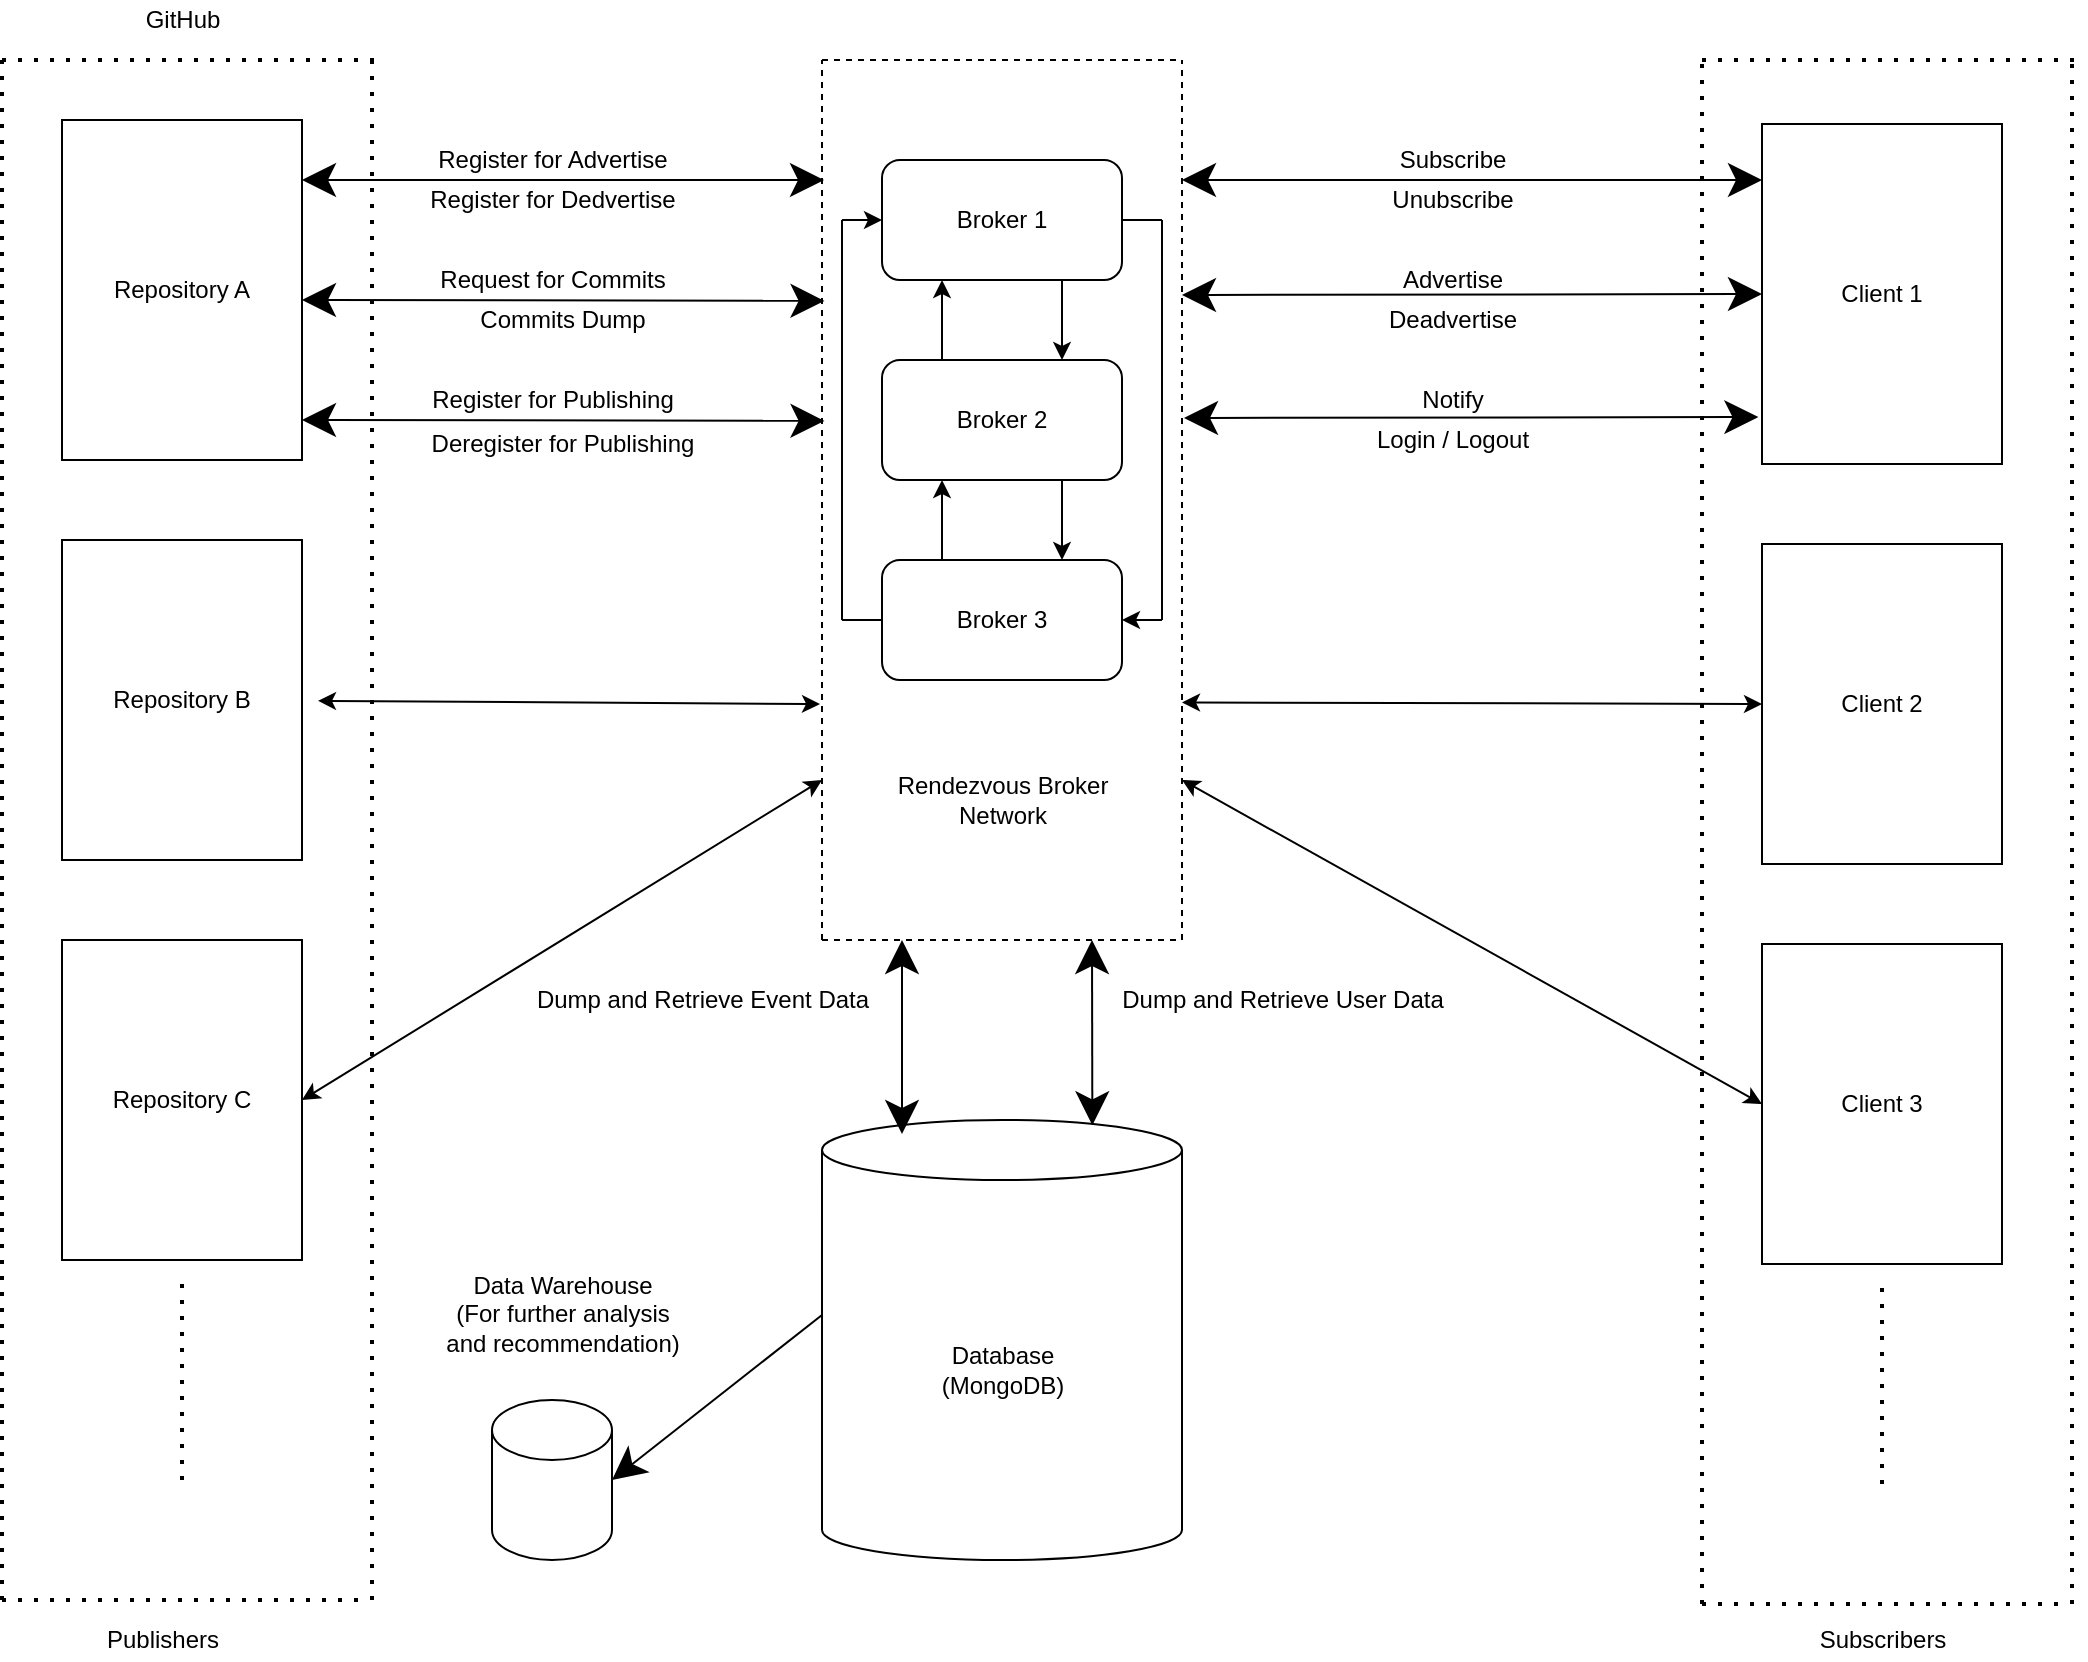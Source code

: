 <mxfile version="15.5.8" type="device"><diagram id="5i_JeaVVoth2f6koDLTo" name="Page-1"><mxGraphModel dx="1351" dy="837" grid="1" gridSize="10" guides="1" tooltips="1" connect="1" arrows="1" fold="1" page="1" pageScale="1" pageWidth="1100" pageHeight="850" math="0" shadow="0"><root><mxCell id="0"/><mxCell id="1" parent="0"/><mxCell id="8Oj2IK2HhneeiTwUoJJP-1" value="Repository A" style="rounded=0;whiteSpace=wrap;html=1;hachureGap=4;pointerEvents=0;" parent="1" vertex="1"><mxGeometry x="60" y="70" width="120" height="170" as="geometry"/></mxCell><mxCell id="8Oj2IK2HhneeiTwUoJJP-2" value="Repository B" style="rounded=0;whiteSpace=wrap;html=1;hachureGap=4;pointerEvents=0;" parent="1" vertex="1"><mxGeometry x="60" y="280" width="120" height="160" as="geometry"/></mxCell><mxCell id="8Oj2IK2HhneeiTwUoJJP-3" value="Repository C" style="rounded=0;whiteSpace=wrap;html=1;hachureGap=4;pointerEvents=0;" parent="1" vertex="1"><mxGeometry x="60" y="480" width="120" height="160" as="geometry"/></mxCell><mxCell id="8Oj2IK2HhneeiTwUoJJP-5" value="" style="endArrow=none;dashed=1;html=1;dashPattern=1 3;strokeWidth=2;startSize=14;endSize=14;sourcePerimeterSpacing=8;targetPerimeterSpacing=8;" parent="1" edge="1"><mxGeometry width="50" height="50" relative="1" as="geometry"><mxPoint x="30" y="810" as="sourcePoint"/><mxPoint x="30" y="40" as="targetPoint"/></mxGeometry></mxCell><mxCell id="8Oj2IK2HhneeiTwUoJJP-6" value="" style="endArrow=none;dashed=1;html=1;dashPattern=1 3;strokeWidth=2;startSize=14;endSize=14;sourcePerimeterSpacing=8;targetPerimeterSpacing=8;" parent="1" edge="1"><mxGeometry width="50" height="50" relative="1" as="geometry"><mxPoint x="215" y="810" as="sourcePoint"/><mxPoint x="215" y="35" as="targetPoint"/></mxGeometry></mxCell><mxCell id="8Oj2IK2HhneeiTwUoJJP-7" value="" style="endArrow=none;dashed=1;html=1;dashPattern=1 3;strokeWidth=2;startSize=14;endSize=14;sourcePerimeterSpacing=8;targetPerimeterSpacing=8;" parent="1" edge="1"><mxGeometry width="50" height="50" relative="1" as="geometry"><mxPoint x="30" y="810" as="sourcePoint"/><mxPoint x="210" y="810" as="targetPoint"/></mxGeometry></mxCell><mxCell id="8Oj2IK2HhneeiTwUoJJP-8" value="" style="endArrow=none;dashed=1;html=1;dashPattern=1 3;strokeWidth=2;startSize=14;endSize=14;sourcePerimeterSpacing=8;targetPerimeterSpacing=8;" parent="1" edge="1"><mxGeometry width="50" height="50" relative="1" as="geometry"><mxPoint x="30" y="40" as="sourcePoint"/><mxPoint x="220" y="40" as="targetPoint"/></mxGeometry></mxCell><mxCell id="8Oj2IK2HhneeiTwUoJJP-10" value="" style="endArrow=none;dashed=1;html=1;dashPattern=1 3;strokeWidth=2;startSize=14;endSize=14;sourcePerimeterSpacing=8;targetPerimeterSpacing=8;" parent="1" edge="1"><mxGeometry width="50" height="50" relative="1" as="geometry"><mxPoint x="120" y="750" as="sourcePoint"/><mxPoint x="120" y="650" as="targetPoint"/></mxGeometry></mxCell><mxCell id="8Oj2IK2HhneeiTwUoJJP-20" value="Publishers" style="text;html=1;align=center;verticalAlign=middle;resizable=0;points=[];autosize=1;strokeColor=none;fillColor=none;" parent="1" vertex="1"><mxGeometry x="75" y="820" width="70" height="20" as="geometry"/></mxCell><mxCell id="8Oj2IK2HhneeiTwUoJJP-22" value="" style="shape=cylinder3;whiteSpace=wrap;html=1;boundedLbl=1;backgroundOutline=1;size=15;hachureGap=4;pointerEvents=0;" parent="1" vertex="1"><mxGeometry x="440" y="570" width="180" height="220" as="geometry"/></mxCell><mxCell id="8Oj2IK2HhneeiTwUoJJP-23" value="Database&lt;br&gt;(MongoDB)" style="text;html=1;align=center;verticalAlign=middle;resizable=0;points=[];autosize=1;strokeColor=none;fillColor=none;" parent="1" vertex="1"><mxGeometry x="490" y="680" width="80" height="30" as="geometry"/></mxCell><mxCell id="8Oj2IK2HhneeiTwUoJJP-26" value="" style="shape=cylinder3;whiteSpace=wrap;html=1;boundedLbl=1;backgroundOutline=1;size=15;hachureGap=4;pointerEvents=0;" parent="1" vertex="1"><mxGeometry x="275" y="710" width="60" height="80" as="geometry"/></mxCell><mxCell id="8Oj2IK2HhneeiTwUoJJP-38" value="Data Warehouse&lt;br&gt;(For further analysis &lt;br&gt;and recommendation)" style="text;html=1;align=center;verticalAlign=middle;resizable=0;points=[];autosize=1;strokeColor=none;fillColor=none;" parent="1" vertex="1"><mxGeometry x="245" y="642" width="130" height="50" as="geometry"/></mxCell><mxCell id="8Oj2IK2HhneeiTwUoJJP-60" value="" style="endArrow=classic;html=1;startSize=14;endSize=14;sourcePerimeterSpacing=8;targetPerimeterSpacing=8;exitX=0;exitY=0;exitDx=0;exitDy=97.5;exitPerimeter=0;entryX=1;entryY=0.5;entryDx=0;entryDy=0;entryPerimeter=0;" parent="1" source="8Oj2IK2HhneeiTwUoJJP-22" target="8Oj2IK2HhneeiTwUoJJP-26" edge="1"><mxGeometry width="50" height="50" relative="1" as="geometry"><mxPoint x="400" y="320" as="sourcePoint"/><mxPoint x="450" y="270" as="targetPoint"/></mxGeometry></mxCell><mxCell id="8Oj2IK2HhneeiTwUoJJP-61" value="Dump and Retrieve Event Data" style="text;html=1;align=center;verticalAlign=middle;resizable=0;points=[];autosize=1;strokeColor=none;fillColor=none;" parent="1" vertex="1"><mxGeometry x="290" y="500" width="180" height="20" as="geometry"/></mxCell><mxCell id="7ZJ3vps3jO-rXdewmhwM-4" value="" style="endArrow=classic;startArrow=classic;html=1;startSize=14;endSize=14;sourcePerimeterSpacing=8;targetPerimeterSpacing=8;" parent="1" edge="1"><mxGeometry width="50" height="50" relative="1" as="geometry"><mxPoint x="180" y="100" as="sourcePoint"/><mxPoint x="441" y="100" as="targetPoint"/></mxGeometry></mxCell><mxCell id="7ZJ3vps3jO-rXdewmhwM-5" value="" style="endArrow=classic;startArrow=classic;html=1;startSize=14;endSize=14;sourcePerimeterSpacing=8;targetPerimeterSpacing=8;entryX=0.007;entryY=0.194;entryDx=0;entryDy=0;entryPerimeter=0;" parent="1" edge="1"><mxGeometry width="50" height="50" relative="1" as="geometry"><mxPoint x="180.0" y="160" as="sourcePoint"/><mxPoint x="441.26" y="160.44" as="targetPoint"/></mxGeometry></mxCell><mxCell id="7ZJ3vps3jO-rXdewmhwM-6" value="" style="endArrow=classic;startArrow=classic;html=1;startSize=14;endSize=14;sourcePerimeterSpacing=8;targetPerimeterSpacing=8;entryX=0.007;entryY=0.194;entryDx=0;entryDy=0;entryPerimeter=0;" parent="1" edge="1"><mxGeometry width="50" height="50" relative="1" as="geometry"><mxPoint x="180.0" y="220" as="sourcePoint"/><mxPoint x="441.26" y="220.44" as="targetPoint"/></mxGeometry></mxCell><mxCell id="7ZJ3vps3jO-rXdewmhwM-7" value="Register for Advertise" style="text;html=1;align=center;verticalAlign=middle;resizable=0;points=[];autosize=1;strokeColor=none;fillColor=none;" parent="1" vertex="1"><mxGeometry x="240" y="80" width="130" height="20" as="geometry"/></mxCell><mxCell id="7ZJ3vps3jO-rXdewmhwM-8" value="Register for Dedvertise" style="text;html=1;align=center;verticalAlign=middle;resizable=0;points=[];autosize=1;strokeColor=none;fillColor=none;" parent="1" vertex="1"><mxGeometry x="235" y="100" width="140" height="20" as="geometry"/></mxCell><mxCell id="7ZJ3vps3jO-rXdewmhwM-9" value="Request for Commits" style="text;html=1;align=center;verticalAlign=middle;resizable=0;points=[];autosize=1;strokeColor=none;fillColor=none;" parent="1" vertex="1"><mxGeometry x="240" y="140" width="130" height="20" as="geometry"/></mxCell><mxCell id="7ZJ3vps3jO-rXdewmhwM-15" value="Commits Dump" style="text;html=1;align=center;verticalAlign=middle;resizable=0;points=[];autosize=1;strokeColor=none;fillColor=none;" parent="1" vertex="1"><mxGeometry x="260" y="160" width="100" height="20" as="geometry"/></mxCell><mxCell id="7ZJ3vps3jO-rXdewmhwM-16" value="Register for Publishing" style="text;html=1;align=center;verticalAlign=middle;resizable=0;points=[];autosize=1;strokeColor=none;fillColor=none;" parent="1" vertex="1"><mxGeometry x="235" y="200" width="140" height="20" as="geometry"/></mxCell><mxCell id="7ZJ3vps3jO-rXdewmhwM-18" value="" style="endArrow=classic;startArrow=classic;html=1;startSize=14;endSize=14;sourcePerimeterSpacing=8;targetPerimeterSpacing=8;entryX=0.143;entryY=1.008;entryDx=0;entryDy=0;entryPerimeter=0;" parent="1" edge="1"><mxGeometry width="50" height="50" relative="1" as="geometry"><mxPoint x="480" y="577" as="sourcePoint"/><mxPoint x="480" y="480.0" as="targetPoint"/></mxGeometry></mxCell><mxCell id="7ZJ3vps3jO-rXdewmhwM-20" value="" style="endArrow=classic;startArrow=classic;html=1;startSize=14;endSize=14;sourcePerimeterSpacing=8;targetPerimeterSpacing=8;exitX=0.751;exitY=0.012;exitDx=0;exitDy=0;exitPerimeter=0;entryX=0.75;entryY=1;entryDx=0;entryDy=0;" parent="1" source="8Oj2IK2HhneeiTwUoJJP-22" edge="1"><mxGeometry width="50" height="50" relative="1" as="geometry"><mxPoint x="550" y="400" as="sourcePoint"/><mxPoint x="575.0" y="480" as="targetPoint"/></mxGeometry></mxCell><mxCell id="7ZJ3vps3jO-rXdewmhwM-21" value="Dump and Retrieve User Data" style="text;html=1;align=center;verticalAlign=middle;resizable=0;points=[];autosize=1;strokeColor=none;fillColor=none;" parent="1" vertex="1"><mxGeometry x="580" y="500" width="180" height="20" as="geometry"/></mxCell><mxCell id="7ZJ3vps3jO-rXdewmhwM-30" value="Client 1" style="rounded=0;whiteSpace=wrap;html=1;hachureGap=4;pointerEvents=0;" parent="1" vertex="1"><mxGeometry x="910" y="72" width="120" height="170" as="geometry"/></mxCell><mxCell id="7ZJ3vps3jO-rXdewmhwM-31" value="Client 2" style="rounded=0;whiteSpace=wrap;html=1;hachureGap=4;pointerEvents=0;" parent="1" vertex="1"><mxGeometry x="910" y="282" width="120" height="160" as="geometry"/></mxCell><mxCell id="7ZJ3vps3jO-rXdewmhwM-32" value="Client 3" style="rounded=0;whiteSpace=wrap;html=1;hachureGap=4;pointerEvents=0;" parent="1" vertex="1"><mxGeometry x="910" y="482" width="120" height="160" as="geometry"/></mxCell><mxCell id="7ZJ3vps3jO-rXdewmhwM-33" value="" style="endArrow=none;dashed=1;html=1;dashPattern=1 3;strokeWidth=2;startSize=14;endSize=14;sourcePerimeterSpacing=8;targetPerimeterSpacing=8;" parent="1" edge="1"><mxGeometry width="50" height="50" relative="1" as="geometry"><mxPoint x="880" y="812" as="sourcePoint"/><mxPoint x="880" y="42" as="targetPoint"/></mxGeometry></mxCell><mxCell id="7ZJ3vps3jO-rXdewmhwM-34" value="" style="endArrow=none;dashed=1;html=1;dashPattern=1 3;strokeWidth=2;startSize=14;endSize=14;sourcePerimeterSpacing=8;targetPerimeterSpacing=8;" parent="1" edge="1"><mxGeometry width="50" height="50" relative="1" as="geometry"><mxPoint x="1065" y="812" as="sourcePoint"/><mxPoint x="1065" y="37" as="targetPoint"/></mxGeometry></mxCell><mxCell id="7ZJ3vps3jO-rXdewmhwM-35" value="" style="endArrow=none;dashed=1;html=1;dashPattern=1 3;strokeWidth=2;startSize=14;endSize=14;sourcePerimeterSpacing=8;targetPerimeterSpacing=8;" parent="1" edge="1"><mxGeometry width="50" height="50" relative="1" as="geometry"><mxPoint x="880" y="812" as="sourcePoint"/><mxPoint x="1060" y="812" as="targetPoint"/></mxGeometry></mxCell><mxCell id="7ZJ3vps3jO-rXdewmhwM-36" value="" style="endArrow=none;dashed=1;html=1;dashPattern=1 3;strokeWidth=2;startSize=14;endSize=14;sourcePerimeterSpacing=8;targetPerimeterSpacing=8;" parent="1" edge="1"><mxGeometry width="50" height="50" relative="1" as="geometry"><mxPoint x="970" y="752" as="sourcePoint"/><mxPoint x="970" y="652" as="targetPoint"/></mxGeometry></mxCell><mxCell id="7ZJ3vps3jO-rXdewmhwM-37" value="" style="endArrow=none;dashed=1;html=1;dashPattern=1 3;strokeWidth=2;startSize=14;endSize=14;sourcePerimeterSpacing=8;targetPerimeterSpacing=8;" parent="1" edge="1"><mxGeometry width="50" height="50" relative="1" as="geometry"><mxPoint x="880" y="40" as="sourcePoint"/><mxPoint x="1070" y="40" as="targetPoint"/></mxGeometry></mxCell><mxCell id="7ZJ3vps3jO-rXdewmhwM-38" value="Subscribers" style="text;html=1;align=center;verticalAlign=middle;resizable=0;points=[];autosize=1;strokeColor=none;fillColor=none;" parent="1" vertex="1"><mxGeometry x="930" y="820" width="80" height="20" as="geometry"/></mxCell><mxCell id="7ZJ3vps3jO-rXdewmhwM-39" value="" style="endArrow=classic;startArrow=classic;html=1;startSize=14;endSize=14;sourcePerimeterSpacing=8;targetPerimeterSpacing=8;" parent="1" edge="1"><mxGeometry width="50" height="50" relative="1" as="geometry"><mxPoint x="620" y="100" as="sourcePoint"/><mxPoint x="910" y="100" as="targetPoint"/></mxGeometry></mxCell><mxCell id="7ZJ3vps3jO-rXdewmhwM-40" value="" style="endArrow=classic;startArrow=classic;html=1;startSize=14;endSize=14;sourcePerimeterSpacing=8;targetPerimeterSpacing=8;exitX=1;exitY=0.25;exitDx=0;exitDy=0;" parent="1" edge="1"><mxGeometry width="50" height="50" relative="1" as="geometry"><mxPoint x="620.0" y="157.5" as="sourcePoint"/><mxPoint x="910" y="157" as="targetPoint"/></mxGeometry></mxCell><mxCell id="7ZJ3vps3jO-rXdewmhwM-41" value="" style="endArrow=classic;startArrow=classic;html=1;startSize=14;endSize=14;sourcePerimeterSpacing=8;targetPerimeterSpacing=8;entryX=-0.015;entryY=0.862;entryDx=0;entryDy=0;entryPerimeter=0;" parent="1" target="7ZJ3vps3jO-rXdewmhwM-30" edge="1"><mxGeometry width="50" height="50" relative="1" as="geometry"><mxPoint x="621" y="219" as="sourcePoint"/><mxPoint x="920" y="167" as="targetPoint"/></mxGeometry></mxCell><mxCell id="7ZJ3vps3jO-rXdewmhwM-42" value="Subscribe" style="text;html=1;align=center;verticalAlign=middle;resizable=0;points=[];autosize=1;strokeColor=none;fillColor=none;" parent="1" vertex="1"><mxGeometry x="720" y="80" width="70" height="20" as="geometry"/></mxCell><mxCell id="7ZJ3vps3jO-rXdewmhwM-43" value="Unubscribe" style="text;html=1;align=center;verticalAlign=middle;resizable=0;points=[];autosize=1;strokeColor=none;fillColor=none;" parent="1" vertex="1"><mxGeometry x="715" y="100" width="80" height="20" as="geometry"/></mxCell><mxCell id="7ZJ3vps3jO-rXdewmhwM-44" value="Advertise" style="text;html=1;align=center;verticalAlign=middle;resizable=0;points=[];autosize=1;strokeColor=none;fillColor=none;" parent="1" vertex="1"><mxGeometry x="720" y="140" width="70" height="20" as="geometry"/></mxCell><mxCell id="7ZJ3vps3jO-rXdewmhwM-45" value="Deadvertise" style="text;html=1;align=center;verticalAlign=middle;resizable=0;points=[];autosize=1;strokeColor=none;fillColor=none;" parent="1" vertex="1"><mxGeometry x="715" y="160" width="80" height="20" as="geometry"/></mxCell><mxCell id="7ZJ3vps3jO-rXdewmhwM-46" value="Notify" style="text;html=1;align=center;verticalAlign=middle;resizable=0;points=[];autosize=1;strokeColor=none;fillColor=none;" parent="1" vertex="1"><mxGeometry x="730" y="200" width="50" height="20" as="geometry"/></mxCell><mxCell id="7ZJ3vps3jO-rXdewmhwM-47" value="Login / Logout" style="text;html=1;align=center;verticalAlign=middle;resizable=0;points=[];autosize=1;strokeColor=none;fillColor=none;" parent="1" vertex="1"><mxGeometry x="710" y="220" width="90" height="20" as="geometry"/></mxCell><mxCell id="7ZJ3vps3jO-rXdewmhwM-48" value="Deregister for Publishing" style="text;html=1;align=center;verticalAlign=middle;resizable=0;points=[];autosize=1;strokeColor=none;fillColor=none;" parent="1" vertex="1"><mxGeometry x="235" y="222" width="150" height="20" as="geometry"/></mxCell><mxCell id="7ZJ3vps3jO-rXdewmhwM-49" value="" style="endArrow=classic;startArrow=classic;html=1;sourcePerimeterSpacing=8;targetPerimeterSpacing=8;" parent="1" source="8Oj2IK2HhneeiTwUoJJP-2" edge="1"><mxGeometry width="50" height="50" relative="1" as="geometry"><mxPoint x="520" y="440" as="sourcePoint"/><mxPoint x="439" y="362" as="targetPoint"/></mxGeometry></mxCell><mxCell id="7ZJ3vps3jO-rXdewmhwM-50" value="" style="endArrow=classic;startArrow=classic;html=1;sourcePerimeterSpacing=8;targetPerimeterSpacing=8;entryX=0;entryY=0.5;entryDx=0;entryDy=0;" parent="1" target="7ZJ3vps3jO-rXdewmhwM-31" edge="1"><mxGeometry width="50" height="50" relative="1" as="geometry"><mxPoint x="620" y="361.216" as="sourcePoint"/><mxPoint x="871" y="362.79" as="targetPoint"/></mxGeometry></mxCell><mxCell id="8Oj2IK2HhneeiTwUoJJP-21" value="GitHub" style="text;html=1;align=center;verticalAlign=middle;resizable=0;points=[];autosize=1;strokeColor=none;fillColor=none;" parent="1" vertex="1"><mxGeometry x="95" y="10" width="50" height="20" as="geometry"/></mxCell><mxCell id="WnMPx_vfCX-Ynz_G3ARj-3" value="" style="endArrow=none;dashed=1;html=1;rounded=0;" edge="1" parent="1"><mxGeometry width="50" height="50" relative="1" as="geometry"><mxPoint x="440" y="480" as="sourcePoint"/><mxPoint x="440" y="40" as="targetPoint"/></mxGeometry></mxCell><mxCell id="WnMPx_vfCX-Ynz_G3ARj-4" value="" style="endArrow=none;dashed=1;html=1;rounded=0;" edge="1" parent="1"><mxGeometry width="50" height="50" relative="1" as="geometry"><mxPoint x="620.0" y="480" as="sourcePoint"/><mxPoint x="620.0" y="40" as="targetPoint"/></mxGeometry></mxCell><mxCell id="WnMPx_vfCX-Ynz_G3ARj-5" value="" style="endArrow=none;dashed=1;html=1;rounded=0;" edge="1" parent="1"><mxGeometry width="50" height="50" relative="1" as="geometry"><mxPoint x="440" y="40" as="sourcePoint"/><mxPoint x="620" y="40" as="targetPoint"/></mxGeometry></mxCell><mxCell id="WnMPx_vfCX-Ynz_G3ARj-6" value="" style="endArrow=none;dashed=1;html=1;rounded=0;" edge="1" parent="1"><mxGeometry width="50" height="50" relative="1" as="geometry"><mxPoint x="440.0" y="480" as="sourcePoint"/><mxPoint x="620.0" y="480" as="targetPoint"/></mxGeometry></mxCell><mxCell id="WnMPx_vfCX-Ynz_G3ARj-7" value="Broker 1" style="rounded=1;whiteSpace=wrap;html=1;" vertex="1" parent="1"><mxGeometry x="470" y="90" width="120" height="60" as="geometry"/></mxCell><mxCell id="WnMPx_vfCX-Ynz_G3ARj-8" value="Broker 2" style="rounded=1;whiteSpace=wrap;html=1;" vertex="1" parent="1"><mxGeometry x="470" y="190" width="120" height="60" as="geometry"/></mxCell><mxCell id="WnMPx_vfCX-Ynz_G3ARj-9" value="Broker 3" style="rounded=1;whiteSpace=wrap;html=1;" vertex="1" parent="1"><mxGeometry x="470" y="290" width="120" height="60" as="geometry"/></mxCell><mxCell id="WnMPx_vfCX-Ynz_G3ARj-10" value="Rendezvous Broker &lt;br&gt;Network" style="text;html=1;align=center;verticalAlign=middle;resizable=0;points=[];autosize=1;strokeColor=none;fillColor=none;" vertex="1" parent="1"><mxGeometry x="470" y="395" width="120" height="30" as="geometry"/></mxCell><mxCell id="WnMPx_vfCX-Ynz_G3ARj-11" value="" style="endArrow=classic;startArrow=classic;html=1;sourcePerimeterSpacing=8;targetPerimeterSpacing=8;exitX=1;exitY=0.5;exitDx=0;exitDy=0;" edge="1" parent="1" source="8Oj2IK2HhneeiTwUoJJP-3"><mxGeometry width="50" height="50" relative="1" as="geometry"><mxPoint x="198" y="370.426" as="sourcePoint"/><mxPoint x="440" y="400" as="targetPoint"/></mxGeometry></mxCell><mxCell id="WnMPx_vfCX-Ynz_G3ARj-12" value="" style="endArrow=classic;startArrow=classic;html=1;sourcePerimeterSpacing=8;targetPerimeterSpacing=8;entryX=0;entryY=0.5;entryDx=0;entryDy=0;" edge="1" parent="1" target="7ZJ3vps3jO-rXdewmhwM-32"><mxGeometry width="50" height="50" relative="1" as="geometry"><mxPoint x="620" y="400" as="sourcePoint"/><mxPoint x="900.0" y="410" as="targetPoint"/></mxGeometry></mxCell><mxCell id="WnMPx_vfCX-Ynz_G3ARj-13" value="" style="endArrow=classic;html=1;rounded=0;entryX=0.25;entryY=1;entryDx=0;entryDy=0;exitX=0.25;exitY=0;exitDx=0;exitDy=0;" edge="1" parent="1" source="WnMPx_vfCX-Ynz_G3ARj-8" target="WnMPx_vfCX-Ynz_G3ARj-7"><mxGeometry width="50" height="50" relative="1" as="geometry"><mxPoint x="550" y="440" as="sourcePoint"/><mxPoint x="600" y="390" as="targetPoint"/></mxGeometry></mxCell><mxCell id="WnMPx_vfCX-Ynz_G3ARj-14" value="" style="endArrow=classic;html=1;rounded=0;entryX=0.75;entryY=0;entryDx=0;entryDy=0;exitX=0.75;exitY=1;exitDx=0;exitDy=0;" edge="1" parent="1" source="WnMPx_vfCX-Ynz_G3ARj-7" target="WnMPx_vfCX-Ynz_G3ARj-8"><mxGeometry width="50" height="50" relative="1" as="geometry"><mxPoint x="510.0" y="200" as="sourcePoint"/><mxPoint x="510.0" y="160" as="targetPoint"/></mxGeometry></mxCell><mxCell id="WnMPx_vfCX-Ynz_G3ARj-15" value="" style="endArrow=classic;html=1;rounded=0;entryX=0.75;entryY=0;entryDx=0;entryDy=0;exitX=0.75;exitY=1;exitDx=0;exitDy=0;" edge="1" parent="1"><mxGeometry width="50" height="50" relative="1" as="geometry"><mxPoint x="560.0" y="250" as="sourcePoint"/><mxPoint x="560.0" y="290" as="targetPoint"/></mxGeometry></mxCell><mxCell id="WnMPx_vfCX-Ynz_G3ARj-16" value="" style="endArrow=classic;html=1;rounded=0;entryX=0.25;entryY=1;entryDx=0;entryDy=0;exitX=0.25;exitY=0;exitDx=0;exitDy=0;" edge="1" parent="1"><mxGeometry width="50" height="50" relative="1" as="geometry"><mxPoint x="500.0" y="290" as="sourcePoint"/><mxPoint x="500.0" y="250" as="targetPoint"/></mxGeometry></mxCell><mxCell id="WnMPx_vfCX-Ynz_G3ARj-18" value="" style="endArrow=none;html=1;rounded=0;" edge="1" parent="1"><mxGeometry width="50" height="50" relative="1" as="geometry"><mxPoint x="450" y="320" as="sourcePoint"/><mxPoint x="450" y="120" as="targetPoint"/></mxGeometry></mxCell><mxCell id="WnMPx_vfCX-Ynz_G3ARj-19" value="" style="endArrow=none;html=1;rounded=0;" edge="1" parent="1"><mxGeometry width="50" height="50" relative="1" as="geometry"><mxPoint x="610.0" y="320" as="sourcePoint"/><mxPoint x="610.0" y="120" as="targetPoint"/></mxGeometry></mxCell><mxCell id="WnMPx_vfCX-Ynz_G3ARj-20" value="" style="endArrow=classic;html=1;rounded=0;entryX=0;entryY=0.5;entryDx=0;entryDy=0;" edge="1" parent="1" target="WnMPx_vfCX-Ynz_G3ARj-7"><mxGeometry width="50" height="50" relative="1" as="geometry"><mxPoint x="450" y="120" as="sourcePoint"/><mxPoint x="600" y="390" as="targetPoint"/></mxGeometry></mxCell><mxCell id="WnMPx_vfCX-Ynz_G3ARj-21" value="" style="endArrow=classic;html=1;rounded=0;entryX=1;entryY=0.5;entryDx=0;entryDy=0;" edge="1" parent="1" target="WnMPx_vfCX-Ynz_G3ARj-9"><mxGeometry width="50" height="50" relative="1" as="geometry"><mxPoint x="610" y="320" as="sourcePoint"/><mxPoint x="610.0" y="370" as="targetPoint"/></mxGeometry></mxCell><mxCell id="WnMPx_vfCX-Ynz_G3ARj-22" value="" style="endArrow=none;html=1;rounded=0;entryX=0;entryY=0.5;entryDx=0;entryDy=0;" edge="1" parent="1" target="WnMPx_vfCX-Ynz_G3ARj-9"><mxGeometry width="50" height="50" relative="1" as="geometry"><mxPoint x="450" y="320" as="sourcePoint"/><mxPoint x="600" y="390" as="targetPoint"/></mxGeometry></mxCell><mxCell id="WnMPx_vfCX-Ynz_G3ARj-23" value="" style="endArrow=none;html=1;rounded=0;exitX=1;exitY=0.5;exitDx=0;exitDy=0;" edge="1" parent="1" source="WnMPx_vfCX-Ynz_G3ARj-7"><mxGeometry width="50" height="50" relative="1" as="geometry"><mxPoint x="550" y="440" as="sourcePoint"/><mxPoint x="610" y="120" as="targetPoint"/></mxGeometry></mxCell></root></mxGraphModel></diagram></mxfile>